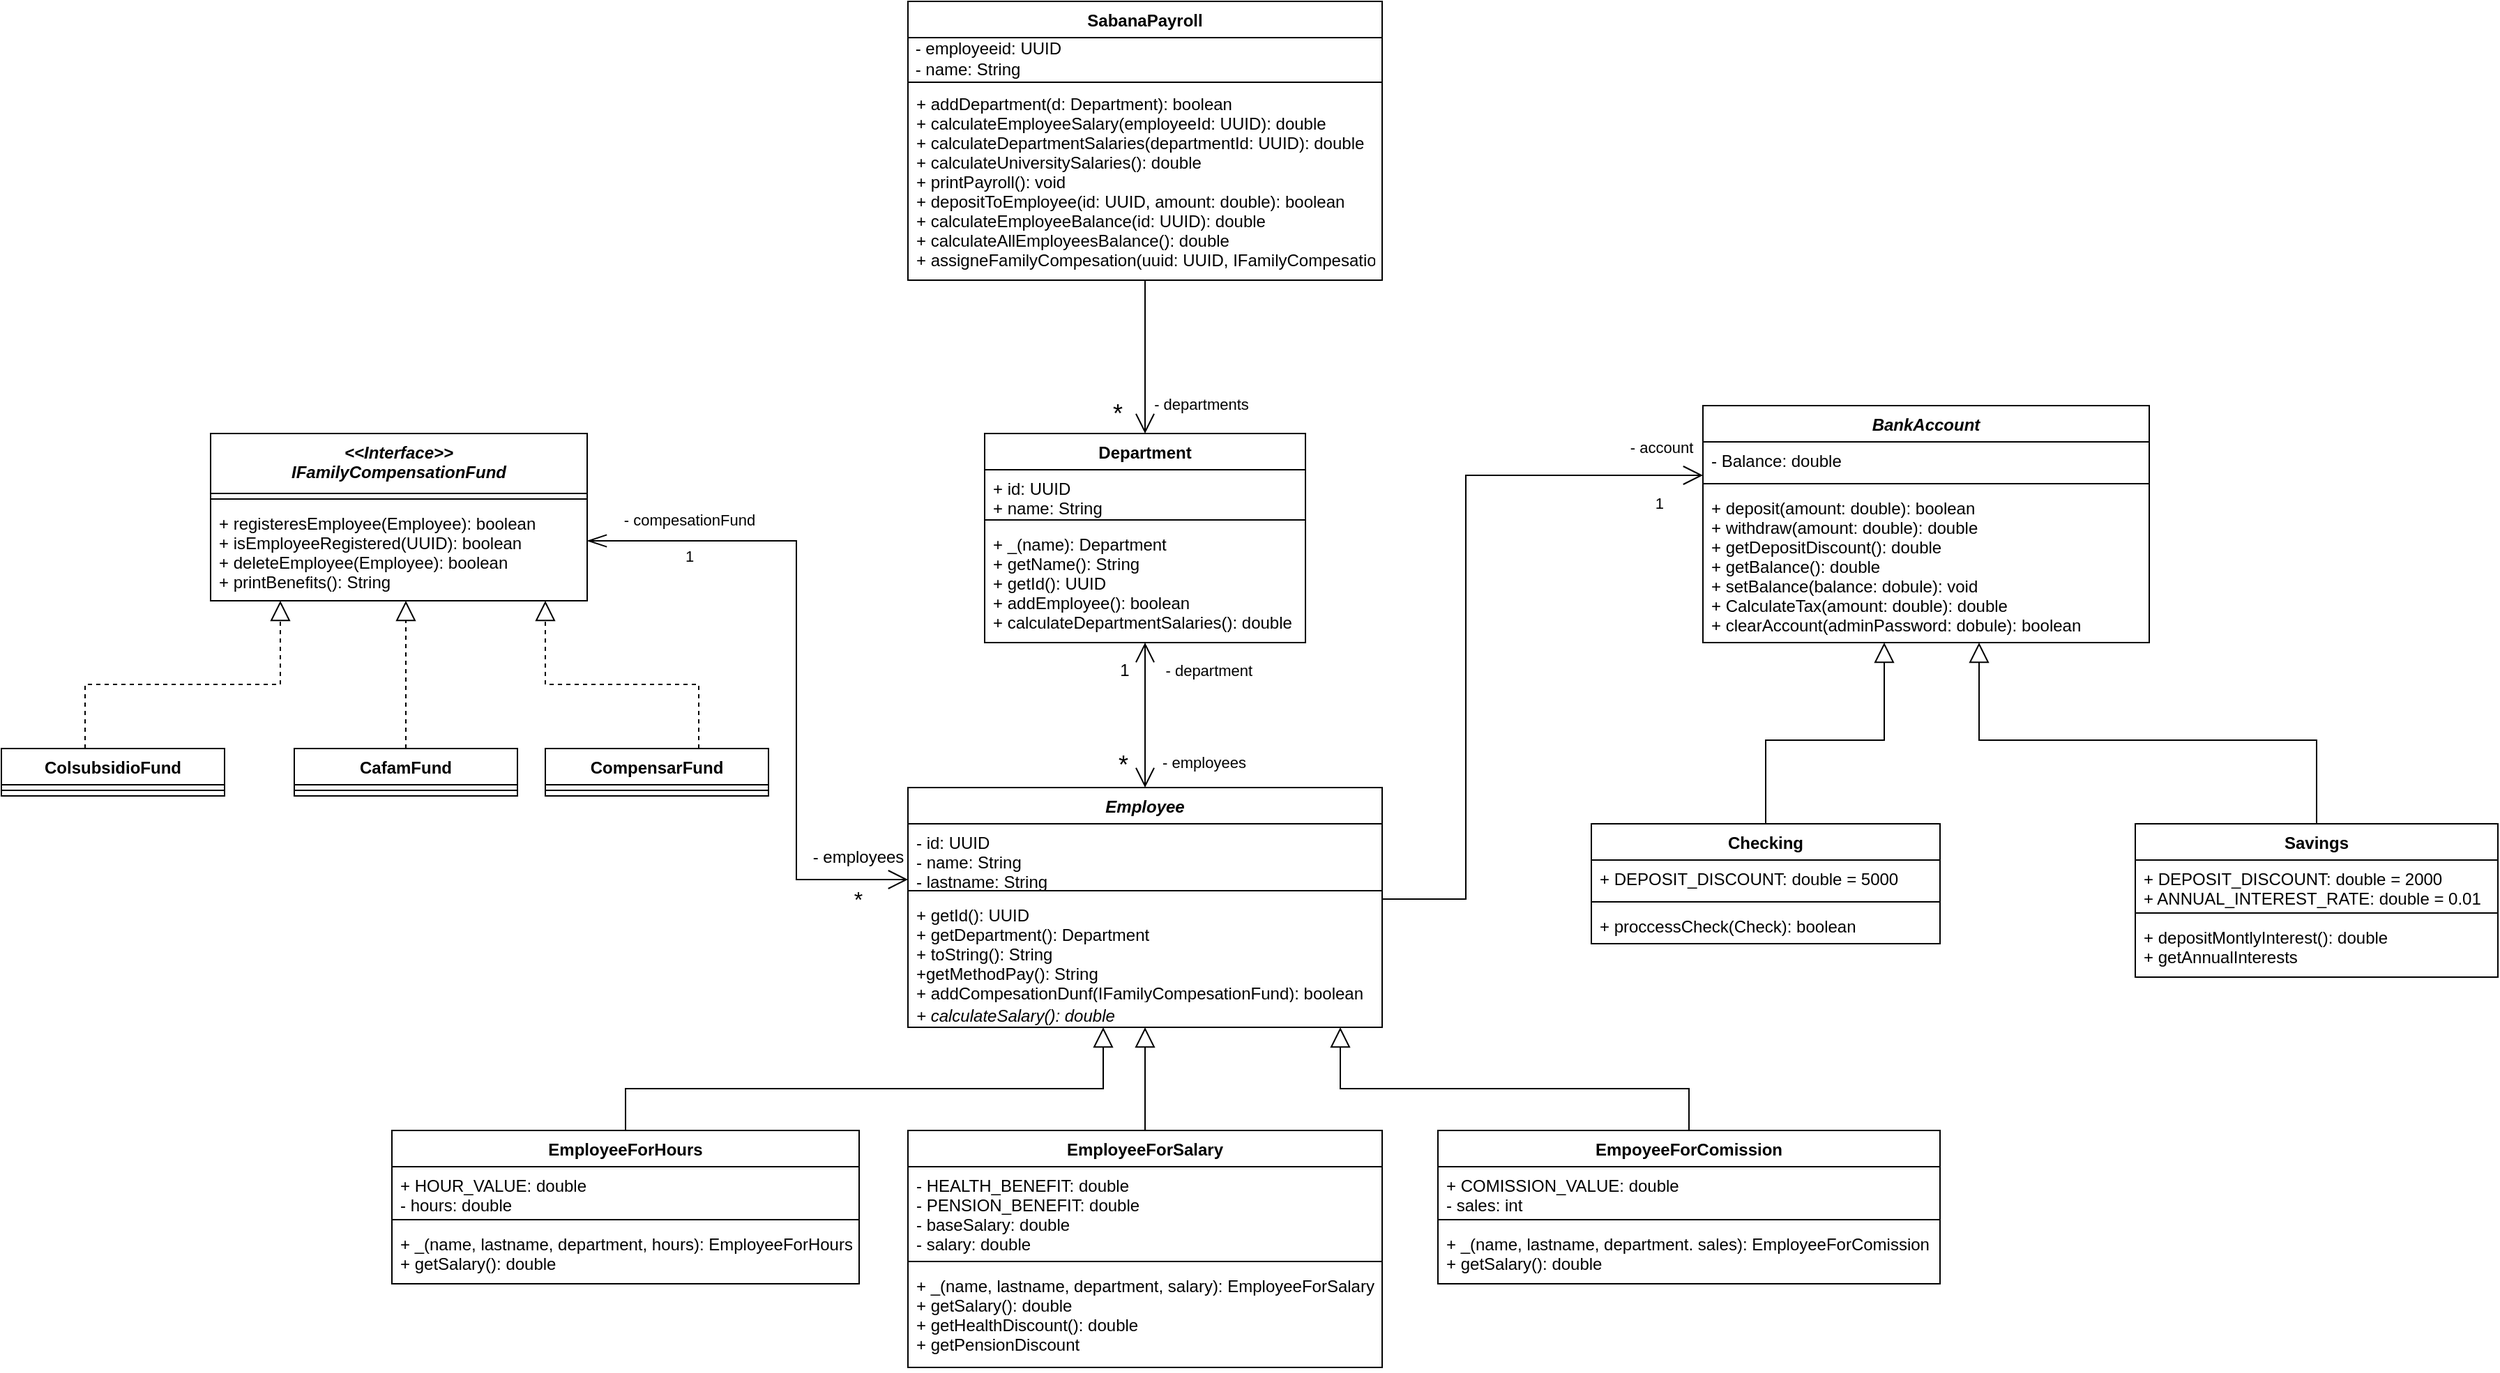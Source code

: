 <mxfile version="14.4.4" type="device"><diagram id="-g5lU18gktE1e8Ps9vkl" name="Page-1"><mxGraphModel dx="1718" dy="1550" grid="1" gridSize="10" guides="1" tooltips="1" connect="1" arrows="1" fold="1" page="1" pageScale="1" pageWidth="850" pageHeight="1100" math="0" shadow="0"><root><mxCell id="0"/><mxCell id="1" parent="0"/><mxCell id="_ycl8uca6pD7eycxnGCt-6" value="- employees&lt;br style=&quot;font-size: 12px&quot;&gt;&lt;br style=&quot;font-size: 12px&quot;&gt;&lt;font style=&quot;font-size: 16px&quot;&gt;*&lt;/font&gt;" style="edgeStyle=orthogonalEdgeStyle;rounded=0;orthogonalLoop=1;jettySize=auto;html=1;endSize=12;labelBackgroundColor=none;fontSize=12;startArrow=open;startFill=0;startSize=12;endArrow=openThin;endFill=0;" parent="1" source="jfAC8rqVL113YkVz1IvF-9" target="_ycl8uca6pD7eycxnGCt-2" edge="1"><mxGeometry x="-0.847" relative="1" as="geometry"><Array as="points"><mxPoint x="100" y="520"/><mxPoint x="100" y="277"/></Array><mxPoint as="offset"/></mxGeometry></mxCell><mxCell id="_Rtk7LbajlXOzwGZTQqS-1" value="- compesationFund&lt;br&gt;&lt;br&gt;1" style="edgeLabel;html=1;align=center;verticalAlign=middle;resizable=0;points=[];labelBackgroundColor=none;" vertex="1" connectable="0" parent="_ycl8uca6pD7eycxnGCt-6"><mxGeometry x="0.659" y="2" relative="1" as="geometry"><mxPoint x="-8" y="-4" as="offset"/></mxGeometry></mxCell><mxCell id="jfAC8rqVL113YkVz1IvF-15" style="edgeStyle=orthogonalEdgeStyle;rounded=0;orthogonalLoop=1;jettySize=auto;html=1;entryX=0.5;entryY=0;entryDx=0;entryDy=0;endArrow=open;endFill=0;endSize=12;" parent="1" source="jfAC8rqVL113YkVz1IvF-1" target="jfAC8rqVL113YkVz1IvF-5" edge="1"><mxGeometry relative="1" as="geometry"><Array as="points"><mxPoint x="350" y="140"/><mxPoint x="350" y="140"/></Array></mxGeometry></mxCell><mxCell id="jfAC8rqVL113YkVz1IvF-16" value="*" style="edgeLabel;html=1;align=center;verticalAlign=middle;resizable=0;points=[];fontSize=18;" parent="jfAC8rqVL113YkVz1IvF-15" vertex="1" connectable="0"><mxGeometry x="-0.237" y="1" relative="1" as="geometry"><mxPoint x="-21" y="54" as="offset"/></mxGeometry></mxCell><mxCell id="jfAC8rqVL113YkVz1IvF-17" value="&lt;font style=&quot;font-size: 11px&quot;&gt;- departments&lt;/font&gt;" style="edgeLabel;html=1;align=center;verticalAlign=middle;resizable=0;points=[];fontSize=18;" parent="jfAC8rqVL113YkVz1IvF-15" vertex="1" connectable="0"><mxGeometry x="-0.368" y="1" relative="1" as="geometry"><mxPoint x="39" y="52" as="offset"/></mxGeometry></mxCell><mxCell id="jfAC8rqVL113YkVz1IvF-1" value="SabanaPayroll" style="swimlane;fontStyle=1;align=center;verticalAlign=top;childLayout=stackLayout;horizontal=1;startSize=26;horizontalStack=0;resizeParent=1;resizeParentMax=0;resizeLast=0;collapsible=1;marginBottom=0;" parent="1" vertex="1"><mxGeometry x="180" y="-110" width="340" height="200" as="geometry"/></mxCell><mxCell id="B2Lk9kadIfUQsaExoejS-2" value="&amp;nbsp;- employeeid: UUID&lt;br&gt;&amp;nbsp;- name: String" style="text;html=1;align=left;verticalAlign=middle;resizable=0;points=[];autosize=1;" parent="jfAC8rqVL113YkVz1IvF-1" vertex="1"><mxGeometry y="26" width="340" height="30" as="geometry"/></mxCell><mxCell id="jfAC8rqVL113YkVz1IvF-3" value="" style="line;strokeWidth=1;fillColor=none;align=left;verticalAlign=middle;spacingTop=-1;spacingLeft=3;spacingRight=3;rotatable=0;labelPosition=right;points=[];portConstraint=eastwest;" parent="jfAC8rqVL113YkVz1IvF-1" vertex="1"><mxGeometry y="56" width="340" height="4" as="geometry"/></mxCell><mxCell id="jfAC8rqVL113YkVz1IvF-4" value="+ addDepartment(d: Department): boolean&#10;+ calculateEmployeeSalary(employeeId: UUID): double&#10;+ calculateDepartmentSalaries(departmentId: UUID): double&#10;+ calculateUniversitySalaries(): double&#10;+ printPayroll(): void&#10;+ depositToEmployee(id: UUID, amount: double): boolean&#10;+ calculateEmployeeBalance(id: UUID): double&#10;+ calculateAllEmployeesBalance(): double&#10;+ assigneFamilyCompesation(uuid: UUID, IFamilyCompesationFund): boolean" style="text;strokeColor=none;fillColor=none;align=left;verticalAlign=top;spacingLeft=4;spacingRight=4;overflow=hidden;rotatable=0;points=[[0,0.5],[1,0.5]];portConstraint=eastwest;" parent="jfAC8rqVL113YkVz1IvF-1" vertex="1"><mxGeometry y="60" width="340" height="140" as="geometry"/></mxCell><mxCell id="jfAC8rqVL113YkVz1IvF-14" style="edgeStyle=orthogonalEdgeStyle;rounded=0;orthogonalLoop=1;jettySize=auto;html=1;entryX=0.5;entryY=0;entryDx=0;entryDy=0;endArrow=open;endFill=0;endSize=12;startArrow=open;startFill=0;targetPerimeterSpacing=0;startSize=12;" parent="1" source="jfAC8rqVL113YkVz1IvF-5" target="jfAC8rqVL113YkVz1IvF-9" edge="1"><mxGeometry relative="1" as="geometry"/></mxCell><mxCell id="jfAC8rqVL113YkVz1IvF-5" value="Department" style="swimlane;fontStyle=1;align=center;verticalAlign=top;childLayout=stackLayout;horizontal=1;startSize=26;horizontalStack=0;resizeParent=1;resizeParentMax=0;resizeLast=0;collapsible=1;marginBottom=0;" parent="1" vertex="1"><mxGeometry x="235" y="200" width="230" height="150" as="geometry"/></mxCell><mxCell id="jfAC8rqVL113YkVz1IvF-6" value="+ id: UUID&#10;+ name: String" style="text;strokeColor=none;fillColor=none;align=left;verticalAlign=top;spacingLeft=4;spacingRight=4;overflow=hidden;rotatable=0;points=[[0,0.5],[1,0.5]];portConstraint=eastwest;" parent="jfAC8rqVL113YkVz1IvF-5" vertex="1"><mxGeometry y="26" width="230" height="32" as="geometry"/></mxCell><mxCell id="jfAC8rqVL113YkVz1IvF-7" value="" style="line;strokeWidth=1;fillColor=none;align=left;verticalAlign=middle;spacingTop=-1;spacingLeft=3;spacingRight=3;rotatable=0;labelPosition=right;points=[];portConstraint=eastwest;" parent="jfAC8rqVL113YkVz1IvF-5" vertex="1"><mxGeometry y="58" width="230" height="8" as="geometry"/></mxCell><mxCell id="jfAC8rqVL113YkVz1IvF-8" value="+ _(name): Department&#10;+ getName(): String&#10;+ getId(): UUID&#10;+ addEmployee(): boolean&#10;+ calculateDepartmentSalaries(): double" style="text;strokeColor=none;fillColor=none;align=left;verticalAlign=top;spacingLeft=4;spacingRight=4;overflow=hidden;rotatable=0;points=[[0,0.5],[1,0.5]];portConstraint=eastwest;" parent="jfAC8rqVL113YkVz1IvF-5" vertex="1"><mxGeometry y="66" width="230" height="84" as="geometry"/></mxCell><mxCell id="H-UUVriXscKz-FY2diC5-1" value="- account&lt;br style=&quot;font-size: 11px;&quot;&gt;&lt;br style=&quot;font-size: 11px;&quot;&gt;&lt;br style=&quot;font-size: 11px;&quot;&gt;1&amp;nbsp;" style="edgeStyle=orthogonalEdgeStyle;rounded=0;orthogonalLoop=1;jettySize=auto;html=1;endArrow=open;endFill=0;strokeWidth=1;endSize=12;verticalAlign=middle;labelBackgroundColor=none;fontSize=11;" parent="1" source="jfAC8rqVL113YkVz1IvF-9" target="H-UUVriXscKz-FY2diC5-2" edge="1"><mxGeometry x="0.887" relative="1" as="geometry"><mxPoint x="580" y="534" as="targetPoint"/><Array as="points"><mxPoint x="580" y="534"/><mxPoint x="580" y="230"/></Array><mxPoint as="offset"/></mxGeometry></mxCell><mxCell id="jfAC8rqVL113YkVz1IvF-9" value="Employee" style="swimlane;fontStyle=3;align=center;verticalAlign=top;childLayout=stackLayout;horizontal=1;startSize=26;horizontalStack=0;resizeParent=1;resizeParentMax=0;resizeLast=0;collapsible=1;marginBottom=0;" parent="1" vertex="1"><mxGeometry x="180" y="454" width="340" height="172" as="geometry"/></mxCell><mxCell id="jfAC8rqVL113YkVz1IvF-10" value="- id: UUID&#10;- name: String&#10;- lastname: String" style="text;strokeColor=none;fillColor=none;align=left;verticalAlign=top;spacingLeft=4;spacingRight=4;overflow=hidden;rotatable=0;points=[[0,0.5],[1,0.5]];portConstraint=eastwest;" parent="jfAC8rqVL113YkVz1IvF-9" vertex="1"><mxGeometry y="26" width="340" height="44" as="geometry"/></mxCell><mxCell id="jfAC8rqVL113YkVz1IvF-11" value="" style="line;strokeWidth=1;fillColor=none;align=left;verticalAlign=middle;spacingTop=-1;spacingLeft=3;spacingRight=3;rotatable=0;labelPosition=right;points=[];portConstraint=eastwest;" parent="jfAC8rqVL113YkVz1IvF-9" vertex="1"><mxGeometry y="70" width="340" height="8" as="geometry"/></mxCell><mxCell id="jfAC8rqVL113YkVz1IvF-12" value="+ getId(): UUID&#10;+ getDepartment(): Department&#10;+ toString(): String&#10;+getMethodPay(): String&#10;+ addCompesationDunf(IFamilyCompesationFund): boolean" style="text;strokeColor=none;fillColor=none;align=left;verticalAlign=top;spacingLeft=4;spacingRight=4;overflow=hidden;rotatable=0;points=[[0,0.5],[1,0.5]];portConstraint=eastwest;" parent="jfAC8rqVL113YkVz1IvF-9" vertex="1"><mxGeometry y="78" width="340" height="72" as="geometry"/></mxCell><mxCell id="txlLyH6MGgoDv1_zsGNQ-1" value="+ calculateSalary(): double" style="text;strokeColor=none;fillColor=none;align=left;verticalAlign=top;spacingLeft=4;spacingRight=4;overflow=hidden;rotatable=0;points=[[0,0.5],[1,0.5]];portConstraint=eastwest;fontStyle=2" parent="jfAC8rqVL113YkVz1IvF-9" vertex="1"><mxGeometry y="150" width="340" height="22" as="geometry"/></mxCell><mxCell id="jfAC8rqVL113YkVz1IvF-18" value="&lt;font style=&quot;font-size: 11px&quot;&gt;- employees&lt;/font&gt;" style="edgeLabel;html=1;align=center;verticalAlign=middle;resizable=0;points=[];fontSize=18;" parent="1" vertex="1" connectable="0"><mxGeometry x="400" y="300" as="geometry"><mxPoint x="-8" y="134" as="offset"/></mxGeometry></mxCell><mxCell id="jfAC8rqVL113YkVz1IvF-19" value="*" style="edgeLabel;html=1;align=center;verticalAlign=middle;resizable=0;points=[];fontSize=18;" parent="1" vertex="1" connectable="0"><mxGeometry x="350" y="275" as="geometry"><mxPoint x="-16" y="163" as="offset"/></mxGeometry></mxCell><mxCell id="Hbh9BmlN1RRa2NNKyF0--15" style="edgeStyle=orthogonalEdgeStyle;rounded=0;orthogonalLoop=1;jettySize=auto;html=1;endArrow=block;endFill=0;endSize=12;" parent="1" source="Hbh9BmlN1RRa2NNKyF0--1" target="jfAC8rqVL113YkVz1IvF-9" edge="1"><mxGeometry relative="1" as="geometry"><Array as="points"><mxPoint x="-22" y="670"/><mxPoint x="320" y="670"/></Array></mxGeometry></mxCell><mxCell id="Hbh9BmlN1RRa2NNKyF0--1" value="EmployeeForHours" style="swimlane;fontStyle=1;align=center;verticalAlign=top;childLayout=stackLayout;horizontal=1;startSize=26;horizontalStack=0;resizeParent=1;resizeParentMax=0;resizeLast=0;collapsible=1;marginBottom=0;" parent="1" vertex="1"><mxGeometry x="-190" y="700" width="335" height="110" as="geometry"/></mxCell><mxCell id="Hbh9BmlN1RRa2NNKyF0--2" value="+ HOUR_VALUE: double&#10;- hours: double" style="text;strokeColor=none;fillColor=none;align=left;verticalAlign=top;spacingLeft=4;spacingRight=4;overflow=hidden;rotatable=0;points=[[0,0.5],[1,0.5]];portConstraint=eastwest;" parent="Hbh9BmlN1RRa2NNKyF0--1" vertex="1"><mxGeometry y="26" width="335" height="34" as="geometry"/></mxCell><mxCell id="Hbh9BmlN1RRa2NNKyF0--3" value="" style="line;strokeWidth=1;fillColor=none;align=left;verticalAlign=middle;spacingTop=-1;spacingLeft=3;spacingRight=3;rotatable=0;labelPosition=right;points=[];portConstraint=eastwest;" parent="Hbh9BmlN1RRa2NNKyF0--1" vertex="1"><mxGeometry y="60" width="335" height="8" as="geometry"/></mxCell><mxCell id="Hbh9BmlN1RRa2NNKyF0--4" value="+ _(name, lastname, department, hours): EmployeeForHours&#10;+ getSalary(): double" style="text;strokeColor=none;fillColor=none;align=left;verticalAlign=top;spacingLeft=4;spacingRight=4;overflow=hidden;rotatable=0;points=[[0,0.5],[1,0.5]];portConstraint=eastwest;" parent="Hbh9BmlN1RRa2NNKyF0--1" vertex="1"><mxGeometry y="68" width="335" height="42" as="geometry"/></mxCell><mxCell id="Hbh9BmlN1RRa2NNKyF0--13" style="edgeStyle=orthogonalEdgeStyle;rounded=0;orthogonalLoop=1;jettySize=auto;html=1;exitX=0.5;exitY=0;exitDx=0;exitDy=0;endArrow=block;endFill=0;endSize=12;" parent="1" source="Hbh9BmlN1RRa2NNKyF0--5" target="jfAC8rqVL113YkVz1IvF-9" edge="1"><mxGeometry relative="1" as="geometry"><Array as="points"/></mxGeometry></mxCell><mxCell id="Hbh9BmlN1RRa2NNKyF0--5" value="EmployeeForSalary" style="swimlane;fontStyle=1;align=center;verticalAlign=top;childLayout=stackLayout;horizontal=1;startSize=26;horizontalStack=0;resizeParent=1;resizeParentMax=0;resizeLast=0;collapsible=1;marginBottom=0;" parent="1" vertex="1"><mxGeometry x="180" y="700" width="340" height="170" as="geometry"/></mxCell><mxCell id="Hbh9BmlN1RRa2NNKyF0--6" value="- HEALTH_BENEFIT: double&#10;- PENSION_BENEFIT: double&#10;- baseSalary: double&#10;- salary: double" style="text;strokeColor=none;fillColor=none;align=left;verticalAlign=top;spacingLeft=4;spacingRight=4;overflow=hidden;rotatable=0;points=[[0,0.5],[1,0.5]];portConstraint=eastwest;" parent="Hbh9BmlN1RRa2NNKyF0--5" vertex="1"><mxGeometry y="26" width="340" height="64" as="geometry"/></mxCell><mxCell id="Hbh9BmlN1RRa2NNKyF0--7" value="" style="line;strokeWidth=1;fillColor=none;align=left;verticalAlign=middle;spacingTop=-1;spacingLeft=3;spacingRight=3;rotatable=0;labelPosition=right;points=[];portConstraint=eastwest;" parent="Hbh9BmlN1RRa2NNKyF0--5" vertex="1"><mxGeometry y="90" width="340" height="8" as="geometry"/></mxCell><mxCell id="Hbh9BmlN1RRa2NNKyF0--8" value="+ _(name, lastname, department, salary): EmployeeForSalary&#10;+ getSalary(): double&#10;+ getHealthDiscount(): double&#10;+ getPensionDiscount" style="text;strokeColor=none;fillColor=none;align=left;verticalAlign=top;spacingLeft=4;spacingRight=4;overflow=hidden;rotatable=0;points=[[0,0.5],[1,0.5]];portConstraint=eastwest;" parent="Hbh9BmlN1RRa2NNKyF0--5" vertex="1"><mxGeometry y="98" width="340" height="72" as="geometry"/></mxCell><mxCell id="Hbh9BmlN1RRa2NNKyF0--14" style="edgeStyle=orthogonalEdgeStyle;rounded=0;orthogonalLoop=1;jettySize=auto;html=1;endArrow=block;endFill=0;endSize=12;" parent="1" source="Hbh9BmlN1RRa2NNKyF0--9" target="jfAC8rqVL113YkVz1IvF-9" edge="1"><mxGeometry relative="1" as="geometry"><Array as="points"><mxPoint x="740" y="670"/><mxPoint x="490" y="670"/></Array></mxGeometry></mxCell><mxCell id="Hbh9BmlN1RRa2NNKyF0--9" value="EmpoyeeForComission" style="swimlane;fontStyle=1;align=center;verticalAlign=top;childLayout=stackLayout;horizontal=1;startSize=26;horizontalStack=0;resizeParent=1;resizeParentMax=0;resizeLast=0;collapsible=1;marginBottom=0;" parent="1" vertex="1"><mxGeometry x="560" y="700" width="360" height="110" as="geometry"/></mxCell><mxCell id="Hbh9BmlN1RRa2NNKyF0--10" value="+ COMISSION_VALUE: double&#10;- sales: int" style="text;strokeColor=none;fillColor=none;align=left;verticalAlign=top;spacingLeft=4;spacingRight=4;overflow=hidden;rotatable=0;points=[[0,0.5],[1,0.5]];portConstraint=eastwest;" parent="Hbh9BmlN1RRa2NNKyF0--9" vertex="1"><mxGeometry y="26" width="360" height="34" as="geometry"/></mxCell><mxCell id="Hbh9BmlN1RRa2NNKyF0--11" value="" style="line;strokeWidth=1;fillColor=none;align=left;verticalAlign=middle;spacingTop=-1;spacingLeft=3;spacingRight=3;rotatable=0;labelPosition=right;points=[];portConstraint=eastwest;" parent="Hbh9BmlN1RRa2NNKyF0--9" vertex="1"><mxGeometry y="60" width="360" height="8" as="geometry"/></mxCell><mxCell id="Hbh9BmlN1RRa2NNKyF0--12" value="+ _(name, lastname, department. sales): EmployeeForComission&#10;+ getSalary(): double" style="text;strokeColor=none;fillColor=none;align=left;verticalAlign=top;spacingLeft=4;spacingRight=4;overflow=hidden;rotatable=0;points=[[0,0.5],[1,0.5]];portConstraint=eastwest;" parent="Hbh9BmlN1RRa2NNKyF0--9" vertex="1"><mxGeometry y="68" width="360" height="42" as="geometry"/></mxCell><mxCell id="Hbh9BmlN1RRa2NNKyF0--16" value="1&amp;nbsp; &amp;nbsp;" style="text;html=1;align=center;verticalAlign=middle;resizable=0;points=[];autosize=1;" parent="1" vertex="1"><mxGeometry x="325" y="360" width="30" height="20" as="geometry"/></mxCell><mxCell id="Hbh9BmlN1RRa2NNKyF0--18" value="&lt;font style=&quot;font-size: 11px&quot;&gt;- department&amp;nbsp; &amp;nbsp;&lt;/font&gt;" style="text;html=1;align=center;verticalAlign=middle;resizable=0;points=[];autosize=1;" parent="1" vertex="1"><mxGeometry x="355" y="360" width="90" height="20" as="geometry"/></mxCell><mxCell id="H-UUVriXscKz-FY2diC5-2" value="BankAccount" style="swimlane;fontStyle=3;align=center;verticalAlign=top;childLayout=stackLayout;horizontal=1;startSize=26;horizontalStack=0;resizeParent=1;resizeParentMax=0;resizeLast=0;collapsible=1;marginBottom=0;" parent="1" vertex="1"><mxGeometry x="750" y="180" width="320" height="170" as="geometry"/></mxCell><mxCell id="H-UUVriXscKz-FY2diC5-3" value="- Balance: double" style="text;strokeColor=none;fillColor=none;align=left;verticalAlign=top;spacingLeft=4;spacingRight=4;overflow=hidden;rotatable=0;points=[[0,0.5],[1,0.5]];portConstraint=eastwest;" parent="H-UUVriXscKz-FY2diC5-2" vertex="1"><mxGeometry y="26" width="320" height="26" as="geometry"/></mxCell><mxCell id="H-UUVriXscKz-FY2diC5-4" value="" style="line;strokeWidth=1;fillColor=none;align=left;verticalAlign=middle;spacingTop=-1;spacingLeft=3;spacingRight=3;rotatable=0;labelPosition=right;points=[];portConstraint=eastwest;" parent="H-UUVriXscKz-FY2diC5-2" vertex="1"><mxGeometry y="52" width="320" height="8" as="geometry"/></mxCell><mxCell id="H-UUVriXscKz-FY2diC5-5" value="+ deposit(amount: double): boolean&#10;+ withdraw(amount: double): double&#10;+ getDepositDiscount(): double&#10;+ getBalance(): double&#10;+ setBalance(balance: dobule): void&#10;+ CalculateTax(amount: double): double&#10;+ clearAccount(adminPassword: dobule): boolean" style="text;strokeColor=none;fillColor=none;align=left;verticalAlign=top;spacingLeft=4;spacingRight=4;overflow=hidden;rotatable=0;points=[[0,0.5],[1,0.5]];portConstraint=eastwest;" parent="H-UUVriXscKz-FY2diC5-2" vertex="1"><mxGeometry y="60" width="320" height="110" as="geometry"/></mxCell><mxCell id="H-UUVriXscKz-FY2diC5-18" style="edgeStyle=orthogonalEdgeStyle;rounded=0;orthogonalLoop=1;jettySize=auto;html=1;labelBackgroundColor=none;endArrow=block;endFill=0;endSize=12;strokeWidth=1;fontSize=11;" parent="1" source="H-UUVriXscKz-FY2diC5-8" target="H-UUVriXscKz-FY2diC5-5" edge="1"><mxGeometry relative="1" as="geometry"><mxPoint x="880" y="350" as="targetPoint"/><Array as="points"><mxPoint x="795" y="420"/><mxPoint x="880" y="420"/></Array></mxGeometry></mxCell><mxCell id="H-UUVriXscKz-FY2diC5-8" value="Checking" style="swimlane;fontStyle=1;align=center;verticalAlign=top;childLayout=stackLayout;horizontal=1;startSize=26;horizontalStack=0;resizeParent=1;resizeParentMax=0;resizeLast=0;collapsible=1;marginBottom=0;fontSize=12;" parent="1" vertex="1"><mxGeometry x="670" y="480" width="250" height="86" as="geometry"/></mxCell><mxCell id="H-UUVriXscKz-FY2diC5-9" value="+ DEPOSIT_DISCOUNT: double = 5000" style="text;strokeColor=none;fillColor=none;align=left;verticalAlign=top;spacingLeft=4;spacingRight=4;overflow=hidden;rotatable=0;points=[[0,0.5],[1,0.5]];portConstraint=eastwest;" parent="H-UUVriXscKz-FY2diC5-8" vertex="1"><mxGeometry y="26" width="250" height="26" as="geometry"/></mxCell><mxCell id="H-UUVriXscKz-FY2diC5-10" value="" style="line;strokeWidth=1;fillColor=none;align=left;verticalAlign=middle;spacingTop=-1;spacingLeft=3;spacingRight=3;rotatable=0;labelPosition=right;points=[];portConstraint=eastwest;" parent="H-UUVriXscKz-FY2diC5-8" vertex="1"><mxGeometry y="52" width="250" height="8" as="geometry"/></mxCell><mxCell id="H-UUVriXscKz-FY2diC5-11" value="+ proccessCheck(Check): boolean" style="text;strokeColor=none;fillColor=none;align=left;verticalAlign=top;spacingLeft=4;spacingRight=4;overflow=hidden;rotatable=0;points=[[0,0.5],[1,0.5]];portConstraint=eastwest;" parent="H-UUVriXscKz-FY2diC5-8" vertex="1"><mxGeometry y="60" width="250" height="26" as="geometry"/></mxCell><mxCell id="H-UUVriXscKz-FY2diC5-16" style="edgeStyle=orthogonalEdgeStyle;rounded=0;orthogonalLoop=1;jettySize=auto;html=1;labelBackgroundColor=none;endArrow=block;endFill=0;endSize=12;strokeWidth=1;fontSize=11;" parent="1" source="H-UUVriXscKz-FY2diC5-12" target="H-UUVriXscKz-FY2diC5-5" edge="1"><mxGeometry relative="1" as="geometry"><Array as="points"><mxPoint x="1190" y="420"/><mxPoint x="948" y="420"/></Array></mxGeometry></mxCell><mxCell id="H-UUVriXscKz-FY2diC5-12" value="Savings" style="swimlane;fontStyle=1;align=center;verticalAlign=top;childLayout=stackLayout;horizontal=1;startSize=26;horizontalStack=0;resizeParent=1;resizeParentMax=0;resizeLast=0;collapsible=1;marginBottom=0;fontSize=12;" parent="1" vertex="1"><mxGeometry x="1060" y="480" width="260" height="110" as="geometry"/></mxCell><mxCell id="H-UUVriXscKz-FY2diC5-13" value="+ DEPOSIT_DISCOUNT: double = 2000&#10;+ ANNUAL_INTEREST_RATE: double = 0.01" style="text;strokeColor=none;fillColor=none;align=left;verticalAlign=top;spacingLeft=4;spacingRight=4;overflow=hidden;rotatable=0;points=[[0,0.5],[1,0.5]];portConstraint=eastwest;" parent="H-UUVriXscKz-FY2diC5-12" vertex="1"><mxGeometry y="26" width="260" height="34" as="geometry"/></mxCell><mxCell id="H-UUVriXscKz-FY2diC5-14" value="" style="line;strokeWidth=1;fillColor=none;align=left;verticalAlign=middle;spacingTop=-1;spacingLeft=3;spacingRight=3;rotatable=0;labelPosition=right;points=[];portConstraint=eastwest;" parent="H-UUVriXscKz-FY2diC5-12" vertex="1"><mxGeometry y="60" width="260" height="8" as="geometry"/></mxCell><mxCell id="H-UUVriXscKz-FY2diC5-15" value="+ depositMontlyInterest(): double&#10;+ getAnnualInterests" style="text;strokeColor=none;fillColor=none;align=left;verticalAlign=top;spacingLeft=4;spacingRight=4;overflow=hidden;rotatable=0;points=[[0,0.5],[1,0.5]];portConstraint=eastwest;" parent="H-UUVriXscKz-FY2diC5-12" vertex="1"><mxGeometry y="68" width="260" height="42" as="geometry"/></mxCell><mxCell id="_ycl8uca6pD7eycxnGCt-2" value="&lt;&lt;Interface&gt;&gt;&#10;IFamilyCompensationFund" style="swimlane;fontStyle=3;align=center;verticalAlign=top;childLayout=stackLayout;horizontal=1;startSize=43;horizontalStack=0;resizeParent=1;resizeParentMax=0;resizeLast=0;collapsible=1;marginBottom=0;" parent="1" vertex="1"><mxGeometry x="-320" y="200" width="270" height="120" as="geometry"/></mxCell><mxCell id="_ycl8uca6pD7eycxnGCt-4" value="" style="line;strokeWidth=1;fillColor=none;align=left;verticalAlign=middle;spacingTop=-1;spacingLeft=3;spacingRight=3;rotatable=0;labelPosition=right;points=[];portConstraint=eastwest;" parent="_ycl8uca6pD7eycxnGCt-2" vertex="1"><mxGeometry y="43" width="270" height="8" as="geometry"/></mxCell><mxCell id="_ycl8uca6pD7eycxnGCt-5" value="+ registeresEmployee(Employee): boolean&#10;+ isEmployeeRegistered(UUID): boolean&#10;+ deleteEmployee(Employee): boolean&#10;+ printBenefits(): String" style="text;strokeColor=none;fillColor=none;align=left;verticalAlign=top;spacingLeft=4;spacingRight=4;overflow=hidden;rotatable=0;points=[[0,0.5],[1,0.5]];portConstraint=eastwest;" parent="_ycl8uca6pD7eycxnGCt-2" vertex="1"><mxGeometry y="51" width="270" height="69" as="geometry"/></mxCell><mxCell id="_ycl8uca6pD7eycxnGCt-11" style="edgeStyle=orthogonalEdgeStyle;rounded=0;orthogonalLoop=1;jettySize=auto;html=1;endArrow=block;endFill=0;dashed=1;strokeWidth=1;endSize=12;" parent="1" source="_ycl8uca6pD7eycxnGCt-7" target="_ycl8uca6pD7eycxnGCt-2" edge="1"><mxGeometry relative="1" as="geometry"><Array as="points"><mxPoint x="-410" y="380"/><mxPoint x="-270" y="380"/></Array></mxGeometry></mxCell><mxCell id="_ycl8uca6pD7eycxnGCt-7" value="ColsubsidioFund" style="swimlane;fontStyle=1;align=center;verticalAlign=top;childLayout=stackLayout;horizontal=1;startSize=26;horizontalStack=0;resizeParent=1;resizeParentMax=0;resizeLast=0;collapsible=1;marginBottom=0;" parent="1" vertex="1"><mxGeometry x="-470" y="426" width="160" height="34" as="geometry"/></mxCell><mxCell id="_ycl8uca6pD7eycxnGCt-9" value="" style="line;strokeWidth=1;fillColor=none;align=left;verticalAlign=middle;spacingTop=-1;spacingLeft=3;spacingRight=3;rotatable=0;labelPosition=right;points=[];portConstraint=eastwest;" parent="_ycl8uca6pD7eycxnGCt-7" vertex="1"><mxGeometry y="26" width="160" height="8" as="geometry"/></mxCell><mxCell id="_ycl8uca6pD7eycxnGCt-16" style="edgeStyle=orthogonalEdgeStyle;rounded=0;orthogonalLoop=1;jettySize=auto;html=1;dashed=1;endArrow=block;endFill=0;endSize=12;strokeWidth=1;" parent="1" source="_ycl8uca6pD7eycxnGCt-12" target="_ycl8uca6pD7eycxnGCt-2" edge="1"><mxGeometry relative="1" as="geometry"><Array as="points"><mxPoint x="30" y="380"/><mxPoint x="-80" y="380"/></Array></mxGeometry></mxCell><mxCell id="_ycl8uca6pD7eycxnGCt-12" value="CompensarFund" style="swimlane;fontStyle=1;align=center;verticalAlign=top;childLayout=stackLayout;horizontal=1;startSize=26;horizontalStack=0;resizeParent=1;resizeParentMax=0;resizeLast=0;collapsible=1;marginBottom=0;" parent="1" vertex="1"><mxGeometry x="-80" y="426" width="160" height="34" as="geometry"/></mxCell><mxCell id="_ycl8uca6pD7eycxnGCt-14" value="" style="line;strokeWidth=1;fillColor=none;align=left;verticalAlign=middle;spacingTop=-1;spacingLeft=3;spacingRight=3;rotatable=0;labelPosition=right;points=[];portConstraint=eastwest;" parent="_ycl8uca6pD7eycxnGCt-12" vertex="1"><mxGeometry y="26" width="160" height="8" as="geometry"/></mxCell><mxCell id="_ycl8uca6pD7eycxnGCt-21" style="edgeStyle=orthogonalEdgeStyle;rounded=0;orthogonalLoop=1;jettySize=auto;html=1;dashed=1;endArrow=block;endFill=0;endSize=12;strokeWidth=1;" parent="1" source="_ycl8uca6pD7eycxnGCt-17" target="_ycl8uca6pD7eycxnGCt-2" edge="1"><mxGeometry relative="1" as="geometry"><Array as="points"><mxPoint x="-180" y="350"/><mxPoint x="-180" y="350"/></Array></mxGeometry></mxCell><mxCell id="_ycl8uca6pD7eycxnGCt-17" value="CafamFund" style="swimlane;fontStyle=1;align=center;verticalAlign=top;childLayout=stackLayout;horizontal=1;startSize=26;horizontalStack=0;resizeParent=1;resizeParentMax=0;resizeLast=0;collapsible=1;marginBottom=0;" parent="1" vertex="1"><mxGeometry x="-260" y="426" width="160" height="34" as="geometry"/></mxCell><mxCell id="_ycl8uca6pD7eycxnGCt-19" value="" style="line;strokeWidth=1;fillColor=none;align=left;verticalAlign=middle;spacingTop=-1;spacingLeft=3;spacingRight=3;rotatable=0;labelPosition=right;points=[];portConstraint=eastwest;" parent="_ycl8uca6pD7eycxnGCt-17" vertex="1"><mxGeometry y="26" width="160" height="8" as="geometry"/></mxCell></root></mxGraphModel></diagram></mxfile>